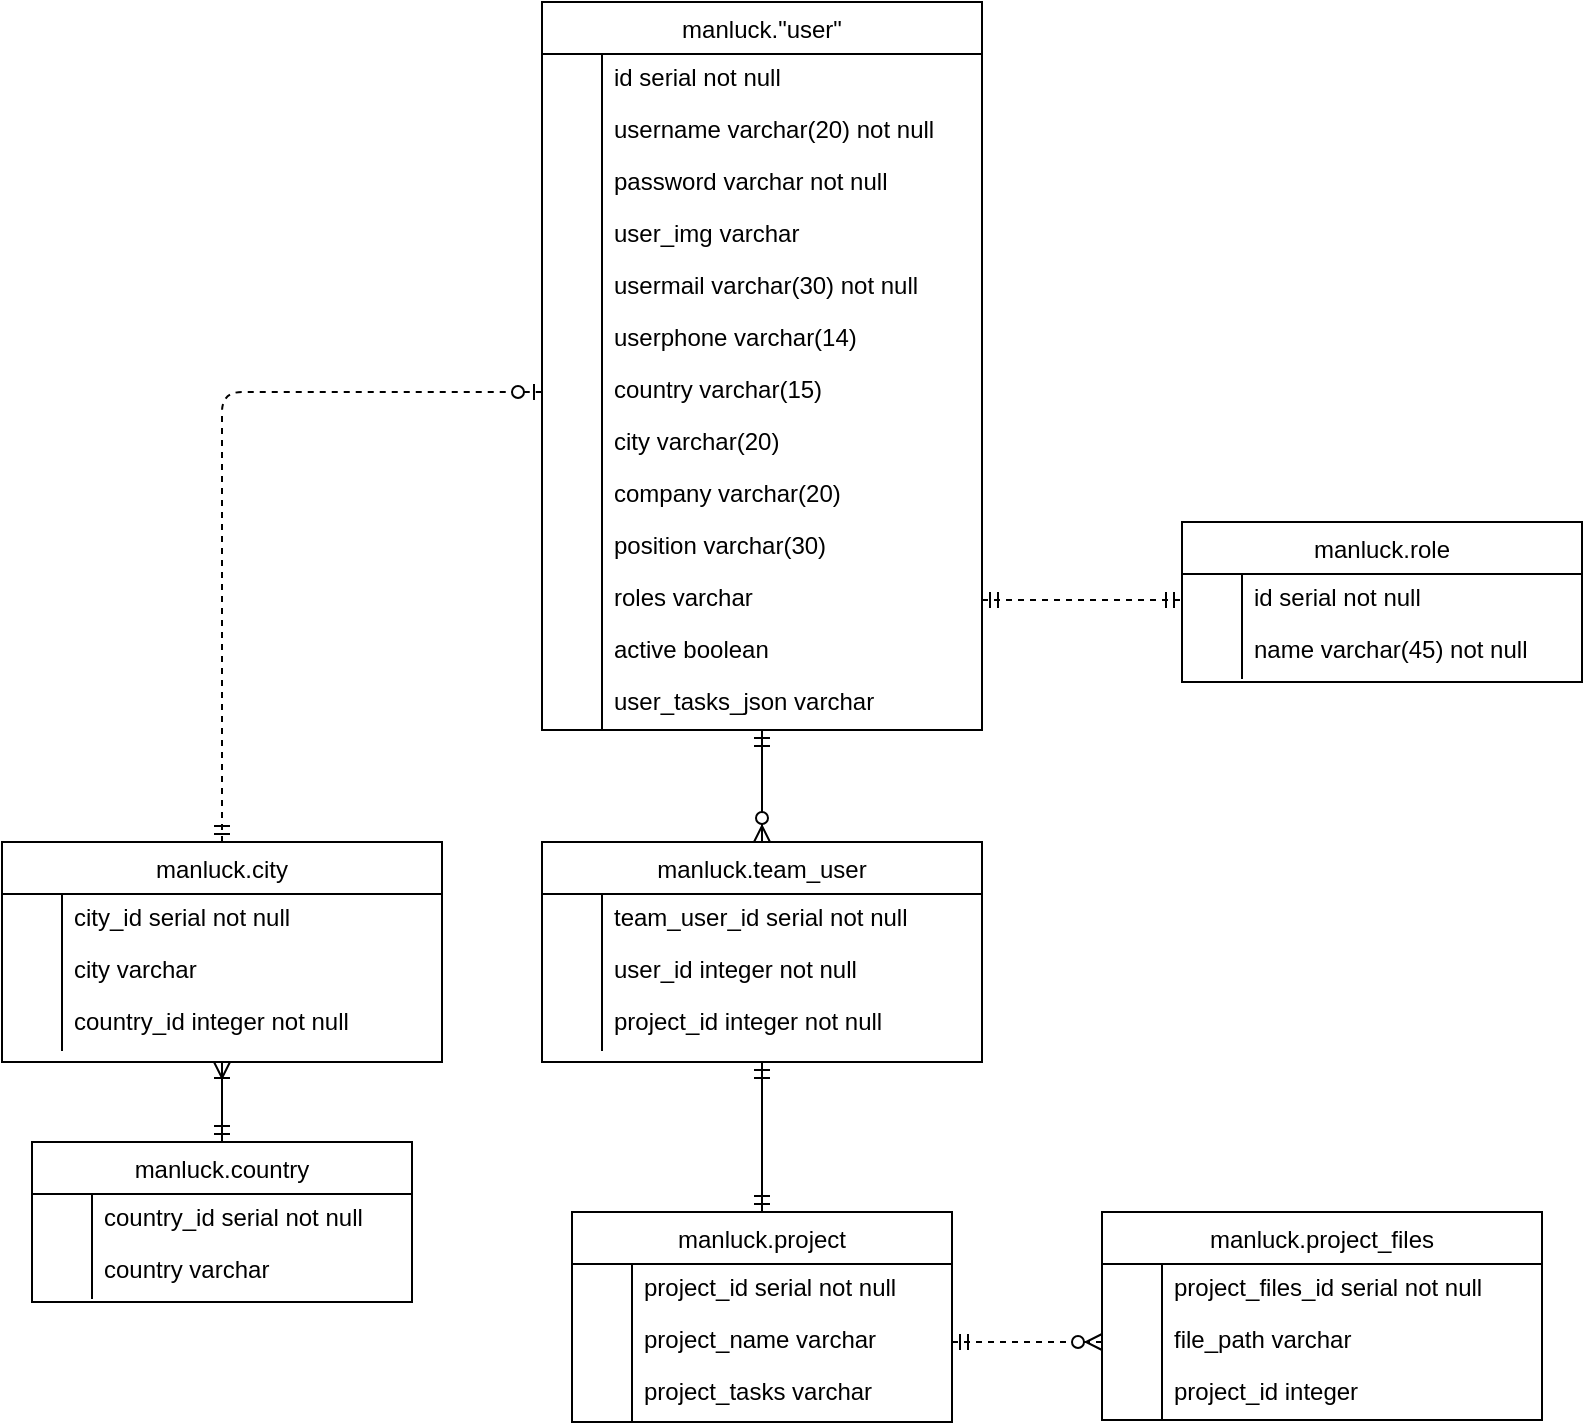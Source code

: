 <mxfile version="13.0.3" type="device"><diagram name="Page-1" id="2ca16b54-16f6-2749-3443-fa8db7711227"><mxGraphModel dx="1364" dy="1666" grid="1" gridSize="10" guides="1" tooltips="1" connect="1" arrows="1" fold="1" page="1" pageScale="1" pageWidth="1100" pageHeight="850" background="#ffffff" math="0" shadow="0"><root><mxCell id="0"/><mxCell id="1" parent="0"/><mxCell id="_XX49nDtG6Ku51426dU2-211" value="" style="fontSize=12;html=1;endArrow=ERoneToMany;startArrow=ERmandOne;exitX=0.5;exitY=0;exitDx=0;exitDy=0;entryX=0.5;entryY=1;entryDx=0;entryDy=0;" edge="1" parent="1" source="_XX49nDtG6Ku51426dU2-127" target="_XX49nDtG6Ku51426dU2-134"><mxGeometry width="100" height="100" relative="1" as="geometry"><mxPoint x="540" y="300" as="sourcePoint"/><mxPoint x="380" y="190" as="targetPoint"/></mxGeometry></mxCell><mxCell id="_XX49nDtG6Ku51426dU2-213" value="" style="edgeStyle=orthogonalEdgeStyle;fontSize=12;html=1;endArrow=ERzeroToOne;startArrow=ERmandOne;exitX=0.5;exitY=0;exitDx=0;exitDy=0;dashed=1;entryX=0;entryY=0.5;entryDx=0;entryDy=0;" edge="1" parent="1" source="_XX49nDtG6Ku51426dU2-134" target="_XX49nDtG6Ku51426dU2-102"><mxGeometry width="100" height="100" relative="1" as="geometry"><mxPoint x="260" y="-150" as="sourcePoint"/><mxPoint x="490" y="-260" as="targetPoint"/><Array as="points"><mxPoint x="380" y="-295"/></Array></mxGeometry></mxCell><mxCell id="_XX49nDtG6Ku51426dU2-214" value="" style="fontSize=12;html=1;endArrow=ERzeroToMany;startArrow=ERmandOne;entryX=0.5;entryY=0;entryDx=0;entryDy=0;" edge="1" parent="1" source="_XX49nDtG6Ku51426dU2-114" target="_XX49nDtG6Ku51426dU2-162"><mxGeometry width="100" height="100" relative="1" as="geometry"><mxPoint x="660" y="-50" as="sourcePoint"/><mxPoint x="470" y="-80" as="targetPoint"/></mxGeometry></mxCell><mxCell id="_XX49nDtG6Ku51426dU2-215" value="" style="fontSize=12;html=1;endArrow=ERmandOne;startArrow=ERmandOne;exitX=0.5;exitY=0;exitDx=0;exitDy=0;entryX=0.5;entryY=1;entryDx=0;entryDy=0;" edge="1" parent="1" source="_XX49nDtG6Ku51426dU2-153" target="_XX49nDtG6Ku51426dU2-162"><mxGeometry width="100" height="100" relative="1" as="geometry"><mxPoint x="385" y="203" as="sourcePoint"/><mxPoint x="635" y="21" as="targetPoint"/></mxGeometry></mxCell><mxCell id="_XX49nDtG6Ku51426dU2-217" value="" style="fontSize=12;html=1;endArrow=ERzeroToMany;startArrow=ERmandOne;dashed=1;exitX=1;exitY=0.5;exitDx=0;exitDy=0;entryX=0;entryY=0.5;entryDx=0;entryDy=0;" edge="1" parent="1" target="_XX49nDtG6Ku51426dU2-199"><mxGeometry width="100" height="100" relative="1" as="geometry"><mxPoint x="745" y="180" as="sourcePoint"/><mxPoint x="915" y="153" as="targetPoint"/></mxGeometry></mxCell><mxCell id="_XX49nDtG6Ku51426dU2-218" value="" style="fontSize=12;html=1;endArrow=ERmandOne;startArrow=ERmandOne;dashed=1;entryX=0;entryY=0.5;entryDx=0;entryDy=0;exitX=1;exitY=0.5;exitDx=0;exitDy=0;" edge="1" parent="1" target="_XX49nDtG6Ku51426dU2-117"><mxGeometry width="100" height="100" relative="1" as="geometry"><mxPoint x="760" y="-191" as="sourcePoint"/><mxPoint x="860" y="-220" as="targetPoint"/></mxGeometry></mxCell><mxCell id="_XX49nDtG6Ku51426dU2-75" value="manluck.&quot;user&quot;" style="swimlane;fontStyle=0;childLayout=stackLayout;horizontal=1;startSize=26;horizontalStack=0;resizeParent=1;resizeLast=0;collapsible=1;marginBottom=0;align=center;" vertex="1" parent="1"><mxGeometry x="540" y="-490" width="220" height="364" as="geometry"/></mxCell><mxCell id="_XX49nDtG6Ku51426dU2-76" value="id              serial      not null" style="shape=partialRectangle;top=0;left=0;right=0;bottom=0;align=left;verticalAlign=top;spacingTop=-2;fillColor=none;spacingLeft=34;spacingRight=4;overflow=hidden;rotatable=0;points=[[0,0.5],[1,0.5]];portConstraint=eastwest;dropTarget=0;" vertex="1" parent="_XX49nDtG6Ku51426dU2-75"><mxGeometry y="26" width="220" height="26" as="geometry"/></mxCell><mxCell id="_XX49nDtG6Ku51426dU2-77" value="" style="shape=partialRectangle;top=0;left=0;bottom=0;fillColor=none;align=left;verticalAlign=middle;spacingLeft=4;spacingRight=4;overflow=hidden;rotatable=0;points=[];portConstraint=eastwest;part=1;" vertex="1" connectable="0" parent="_XX49nDtG6Ku51426dU2-76"><mxGeometry width="30" height="26" as="geometry"/></mxCell><mxCell id="_XX49nDtG6Ku51426dU2-84" value="username        varchar(20) not null" style="shape=partialRectangle;top=0;left=0;right=0;bottom=0;align=left;verticalAlign=top;spacingTop=-2;fillColor=none;spacingLeft=34;spacingRight=4;overflow=hidden;rotatable=0;points=[[0,0.5],[1,0.5]];portConstraint=eastwest;dropTarget=0;" vertex="1" parent="_XX49nDtG6Ku51426dU2-75"><mxGeometry y="52" width="220" height="26" as="geometry"/></mxCell><mxCell id="_XX49nDtG6Ku51426dU2-85" value="" style="shape=partialRectangle;top=0;left=0;bottom=0;fillColor=none;align=left;verticalAlign=middle;spacingLeft=4;spacingRight=4;overflow=hidden;rotatable=0;points=[];portConstraint=eastwest;part=1;" vertex="1" connectable="0" parent="_XX49nDtG6Ku51426dU2-84"><mxGeometry width="30" height="26" as="geometry"/></mxCell><mxCell id="_XX49nDtG6Ku51426dU2-86" value="password        varchar     not null" style="shape=partialRectangle;top=0;left=0;right=0;bottom=0;align=left;verticalAlign=top;spacingTop=-2;fillColor=none;spacingLeft=34;spacingRight=4;overflow=hidden;rotatable=0;points=[[0,0.5],[1,0.5]];portConstraint=eastwest;dropTarget=0;" vertex="1" parent="_XX49nDtG6Ku51426dU2-75"><mxGeometry y="78" width="220" height="26" as="geometry"/></mxCell><mxCell id="_XX49nDtG6Ku51426dU2-87" value="" style="shape=partialRectangle;top=0;left=0;bottom=0;fillColor=none;align=left;verticalAlign=middle;spacingLeft=4;spacingRight=4;overflow=hidden;rotatable=0;points=[];portConstraint=eastwest;part=1;" vertex="1" connectable="0" parent="_XX49nDtG6Ku51426dU2-86"><mxGeometry width="30" height="26" as="geometry"/></mxCell><mxCell id="_XX49nDtG6Ku51426dU2-88" value="user_img        varchar" style="shape=partialRectangle;top=0;left=0;right=0;bottom=0;align=left;verticalAlign=top;spacingTop=-2;fillColor=none;spacingLeft=34;spacingRight=4;overflow=hidden;rotatable=0;points=[[0,0.5],[1,0.5]];portConstraint=eastwest;dropTarget=0;" vertex="1" parent="_XX49nDtG6Ku51426dU2-75"><mxGeometry y="104" width="220" height="26" as="geometry"/></mxCell><mxCell id="_XX49nDtG6Ku51426dU2-89" value="" style="shape=partialRectangle;top=0;left=0;bottom=0;fillColor=none;align=left;verticalAlign=middle;spacingLeft=4;spacingRight=4;overflow=hidden;rotatable=0;points=[];portConstraint=eastwest;part=1;" vertex="1" connectable="0" parent="_XX49nDtG6Ku51426dU2-88"><mxGeometry width="30" height="26" as="geometry"/></mxCell><mxCell id="_XX49nDtG6Ku51426dU2-90" value="usermail        varchar(30) not null" style="shape=partialRectangle;top=0;left=0;right=0;bottom=0;align=left;verticalAlign=top;spacingTop=-2;fillColor=none;spacingLeft=34;spacingRight=4;overflow=hidden;rotatable=0;points=[[0,0.5],[1,0.5]];portConstraint=eastwest;dropTarget=0;" vertex="1" parent="_XX49nDtG6Ku51426dU2-75"><mxGeometry y="130" width="220" height="26" as="geometry"/></mxCell><mxCell id="_XX49nDtG6Ku51426dU2-91" value="" style="shape=partialRectangle;top=0;left=0;bottom=0;fillColor=none;align=left;verticalAlign=middle;spacingLeft=4;spacingRight=4;overflow=hidden;rotatable=0;points=[];portConstraint=eastwest;part=1;" vertex="1" connectable="0" parent="_XX49nDtG6Ku51426dU2-90"><mxGeometry width="30" height="26" as="geometry"/></mxCell><mxCell id="_XX49nDtG6Ku51426dU2-100" value="userphone       varchar(14)" style="shape=partialRectangle;top=0;left=0;right=0;bottom=0;align=left;verticalAlign=top;spacingTop=-2;fillColor=none;spacingLeft=34;spacingRight=4;overflow=hidden;rotatable=0;points=[[0,0.5],[1,0.5]];portConstraint=eastwest;dropTarget=0;" vertex="1" parent="_XX49nDtG6Ku51426dU2-75"><mxGeometry y="156" width="220" height="26" as="geometry"/></mxCell><mxCell id="_XX49nDtG6Ku51426dU2-101" value="" style="shape=partialRectangle;top=0;left=0;bottom=0;fillColor=none;align=left;verticalAlign=middle;spacingLeft=4;spacingRight=4;overflow=hidden;rotatable=0;points=[];portConstraint=eastwest;part=1;" vertex="1" connectable="0" parent="_XX49nDtG6Ku51426dU2-100"><mxGeometry width="30" height="26" as="geometry"/></mxCell><mxCell id="_XX49nDtG6Ku51426dU2-102" value="country         varchar(15)" style="shape=partialRectangle;top=0;left=0;right=0;bottom=0;align=left;verticalAlign=top;spacingTop=-2;fillColor=none;spacingLeft=34;spacingRight=4;overflow=hidden;rotatable=0;points=[[0,0.5],[1,0.5]];portConstraint=eastwest;dropTarget=0;" vertex="1" parent="_XX49nDtG6Ku51426dU2-75"><mxGeometry y="182" width="220" height="26" as="geometry"/></mxCell><mxCell id="_XX49nDtG6Ku51426dU2-103" value="" style="shape=partialRectangle;top=0;left=0;bottom=0;fillColor=none;align=left;verticalAlign=middle;spacingLeft=4;spacingRight=4;overflow=hidden;rotatable=0;points=[];portConstraint=eastwest;part=1;" vertex="1" connectable="0" parent="_XX49nDtG6Ku51426dU2-102"><mxGeometry width="30" height="26" as="geometry"/></mxCell><mxCell id="_XX49nDtG6Ku51426dU2-104" value="city            varchar(20)" style="shape=partialRectangle;top=0;left=0;right=0;bottom=0;align=left;verticalAlign=top;spacingTop=-2;fillColor=none;spacingLeft=34;spacingRight=4;overflow=hidden;rotatable=0;points=[[0,0.5],[1,0.5]];portConstraint=eastwest;dropTarget=0;" vertex="1" parent="_XX49nDtG6Ku51426dU2-75"><mxGeometry y="208" width="220" height="26" as="geometry"/></mxCell><mxCell id="_XX49nDtG6Ku51426dU2-105" value="" style="shape=partialRectangle;top=0;left=0;bottom=0;fillColor=none;align=left;verticalAlign=middle;spacingLeft=4;spacingRight=4;overflow=hidden;rotatable=0;points=[];portConstraint=eastwest;part=1;" vertex="1" connectable="0" parent="_XX49nDtG6Ku51426dU2-104"><mxGeometry width="30" height="26" as="geometry"/></mxCell><mxCell id="_XX49nDtG6Ku51426dU2-106" value="company         varchar(20)" style="shape=partialRectangle;top=0;left=0;right=0;bottom=0;align=left;verticalAlign=top;spacingTop=-2;fillColor=none;spacingLeft=34;spacingRight=4;overflow=hidden;rotatable=0;points=[[0,0.5],[1,0.5]];portConstraint=eastwest;dropTarget=0;" vertex="1" parent="_XX49nDtG6Ku51426dU2-75"><mxGeometry y="234" width="220" height="26" as="geometry"/></mxCell><mxCell id="_XX49nDtG6Ku51426dU2-107" value="" style="shape=partialRectangle;top=0;left=0;bottom=0;fillColor=none;align=left;verticalAlign=middle;spacingLeft=4;spacingRight=4;overflow=hidden;rotatable=0;points=[];portConstraint=eastwest;part=1;" vertex="1" connectable="0" parent="_XX49nDtG6Ku51426dU2-106"><mxGeometry width="30" height="26" as="geometry"/></mxCell><mxCell id="_XX49nDtG6Ku51426dU2-108" value="position        varchar(30)" style="shape=partialRectangle;top=0;left=0;right=0;bottom=0;align=left;verticalAlign=top;spacingTop=-2;fillColor=none;spacingLeft=34;spacingRight=4;overflow=hidden;rotatable=0;points=[[0,0.5],[1,0.5]];portConstraint=eastwest;dropTarget=0;" vertex="1" parent="_XX49nDtG6Ku51426dU2-75"><mxGeometry y="260" width="220" height="26" as="geometry"/></mxCell><mxCell id="_XX49nDtG6Ku51426dU2-109" value="" style="shape=partialRectangle;top=0;left=0;bottom=0;fillColor=none;align=left;verticalAlign=middle;spacingLeft=4;spacingRight=4;overflow=hidden;rotatable=0;points=[];portConstraint=eastwest;part=1;" vertex="1" connectable="0" parent="_XX49nDtG6Ku51426dU2-108"><mxGeometry width="30" height="26" as="geometry"/></mxCell><mxCell id="_XX49nDtG6Ku51426dU2-110" value="roles           varchar" style="shape=partialRectangle;top=0;left=0;right=0;bottom=0;align=left;verticalAlign=top;spacingTop=-2;fillColor=none;spacingLeft=34;spacingRight=4;overflow=hidden;rotatable=0;points=[[0,0.5],[1,0.5]];portConstraint=eastwest;dropTarget=0;" vertex="1" parent="_XX49nDtG6Ku51426dU2-75"><mxGeometry y="286" width="220" height="26" as="geometry"/></mxCell><mxCell id="_XX49nDtG6Ku51426dU2-111" value="" style="shape=partialRectangle;top=0;left=0;bottom=0;fillColor=none;align=left;verticalAlign=middle;spacingLeft=4;spacingRight=4;overflow=hidden;rotatable=0;points=[];portConstraint=eastwest;part=1;" vertex="1" connectable="0" parent="_XX49nDtG6Ku51426dU2-110"><mxGeometry width="30" height="26" as="geometry"/></mxCell><mxCell id="_XX49nDtG6Ku51426dU2-112" value="active          boolean" style="shape=partialRectangle;top=0;left=0;right=0;bottom=0;align=left;verticalAlign=top;spacingTop=-2;fillColor=none;spacingLeft=34;spacingRight=4;overflow=hidden;rotatable=0;points=[[0,0.5],[1,0.5]];portConstraint=eastwest;dropTarget=0;" vertex="1" parent="_XX49nDtG6Ku51426dU2-75"><mxGeometry y="312" width="220" height="26" as="geometry"/></mxCell><mxCell id="_XX49nDtG6Ku51426dU2-113" value="" style="shape=partialRectangle;top=0;left=0;bottom=0;fillColor=none;align=left;verticalAlign=middle;spacingLeft=4;spacingRight=4;overflow=hidden;rotatable=0;points=[];portConstraint=eastwest;part=1;" vertex="1" connectable="0" parent="_XX49nDtG6Ku51426dU2-112"><mxGeometry width="30" height="26" as="geometry"/></mxCell><mxCell id="_XX49nDtG6Ku51426dU2-114" value="user_tasks_json varchar" style="shape=partialRectangle;top=0;left=0;right=0;bottom=0;align=left;verticalAlign=top;spacingTop=-2;fillColor=none;spacingLeft=34;spacingRight=4;overflow=hidden;rotatable=0;points=[[0,0.5],[1,0.5]];portConstraint=eastwest;dropTarget=0;" vertex="1" parent="_XX49nDtG6Ku51426dU2-75"><mxGeometry y="338" width="220" height="26" as="geometry"/></mxCell><mxCell id="_XX49nDtG6Ku51426dU2-115" value="" style="shape=partialRectangle;top=0;left=0;bottom=0;fillColor=none;align=left;verticalAlign=middle;spacingLeft=4;spacingRight=4;overflow=hidden;rotatable=0;points=[];portConstraint=eastwest;part=1;" vertex="1" connectable="0" parent="_XX49nDtG6Ku51426dU2-114"><mxGeometry width="30" height="26" as="geometry"/></mxCell><mxCell id="_XX49nDtG6Ku51426dU2-153" value="manluck.project" style="swimlane;fontStyle=0;childLayout=stackLayout;horizontal=1;startSize=26;horizontalStack=0;resizeParent=1;resizeLast=0;collapsible=1;marginBottom=0;align=center;" vertex="1" parent="1"><mxGeometry x="555" y="115" width="190" height="105" as="geometry"/></mxCell><mxCell id="_XX49nDtG6Ku51426dU2-154" value="project_id    serial not null" style="shape=partialRectangle;top=0;left=0;right=0;bottom=0;align=left;verticalAlign=top;spacingTop=-2;fillColor=none;spacingLeft=34;spacingRight=4;overflow=hidden;rotatable=0;points=[[0,0.5],[1,0.5]];portConstraint=eastwest;dropTarget=0;" vertex="1" parent="_XX49nDtG6Ku51426dU2-153"><mxGeometry y="26" width="190" height="26" as="geometry"/></mxCell><mxCell id="_XX49nDtG6Ku51426dU2-155" value="" style="shape=partialRectangle;top=0;left=0;bottom=0;fillColor=none;align=left;verticalAlign=middle;spacingLeft=4;spacingRight=4;overflow=hidden;rotatable=0;points=[];portConstraint=eastwest;part=1;" vertex="1" connectable="0" parent="_XX49nDtG6Ku51426dU2-154"><mxGeometry width="30" height="26" as="geometry"/></mxCell><mxCell id="_XX49nDtG6Ku51426dU2-158" value="project_name  varchar" style="shape=partialRectangle;top=0;left=0;right=0;bottom=0;align=left;verticalAlign=top;spacingTop=-2;fillColor=none;spacingLeft=34;spacingRight=4;overflow=hidden;rotatable=0;points=[[0,0.5],[1,0.5]];portConstraint=eastwest;dropTarget=0;" vertex="1" parent="_XX49nDtG6Ku51426dU2-153"><mxGeometry y="52" width="190" height="26" as="geometry"/></mxCell><mxCell id="_XX49nDtG6Ku51426dU2-159" value="" style="shape=partialRectangle;top=0;left=0;bottom=0;fillColor=none;align=left;verticalAlign=middle;spacingLeft=4;spacingRight=4;overflow=hidden;rotatable=0;points=[];portConstraint=eastwest;part=1;" vertex="1" connectable="0" parent="_XX49nDtG6Ku51426dU2-158"><mxGeometry width="30" height="26" as="geometry"/></mxCell><mxCell id="_XX49nDtG6Ku51426dU2-160" value="project_tasks varchar" style="shape=partialRectangle;top=0;left=0;right=0;bottom=0;align=left;verticalAlign=top;spacingTop=-2;fillColor=none;spacingLeft=34;spacingRight=4;overflow=hidden;rotatable=0;points=[[0,0.5],[1,0.5]];portConstraint=eastwest;dropTarget=0;" vertex="1" parent="_XX49nDtG6Ku51426dU2-153"><mxGeometry y="78" width="190" height="26" as="geometry"/></mxCell><mxCell id="_XX49nDtG6Ku51426dU2-161" value="" style="shape=partialRectangle;top=0;left=0;bottom=0;fillColor=none;align=left;verticalAlign=middle;spacingLeft=4;spacingRight=4;overflow=hidden;rotatable=0;points=[];portConstraint=eastwest;part=1;" vertex="1" connectable="0" parent="_XX49nDtG6Ku51426dU2-160"><mxGeometry width="30" height="26" as="geometry"/></mxCell><mxCell id="_XX49nDtG6Ku51426dU2-194" value="manluck.project_files" style="swimlane;fontStyle=0;childLayout=stackLayout;horizontal=1;startSize=26;horizontalStack=0;resizeParent=1;resizeLast=0;collapsible=1;marginBottom=0;align=center;" vertex="1" parent="1"><mxGeometry x="820" y="115" width="220" height="104" as="geometry"/></mxCell><mxCell id="_XX49nDtG6Ku51426dU2-195" value="project_files_id   serial not null" style="shape=partialRectangle;top=0;left=0;right=0;bottom=0;align=left;verticalAlign=top;spacingTop=-2;fillColor=none;spacingLeft=34;spacingRight=4;overflow=hidden;rotatable=0;points=[[0,0.5],[1,0.5]];portConstraint=eastwest;dropTarget=0;" vertex="1" parent="_XX49nDtG6Ku51426dU2-194"><mxGeometry y="26" width="220" height="26" as="geometry"/></mxCell><mxCell id="_XX49nDtG6Ku51426dU2-196" value="" style="shape=partialRectangle;top=0;left=0;bottom=0;fillColor=none;align=left;verticalAlign=middle;spacingLeft=4;spacingRight=4;overflow=hidden;rotatable=0;points=[];portConstraint=eastwest;part=1;" vertex="1" connectable="0" parent="_XX49nDtG6Ku51426dU2-195"><mxGeometry width="30" height="26" as="geometry"/></mxCell><mxCell id="_XX49nDtG6Ku51426dU2-199" value="file_path          varchar" style="shape=partialRectangle;top=0;left=0;right=0;bottom=0;align=left;verticalAlign=top;spacingTop=-2;fillColor=none;spacingLeft=34;spacingRight=4;overflow=hidden;rotatable=0;points=[[0,0.5],[1,0.5]];portConstraint=eastwest;dropTarget=0;" vertex="1" parent="_XX49nDtG6Ku51426dU2-194"><mxGeometry y="52" width="220" height="26" as="geometry"/></mxCell><mxCell id="_XX49nDtG6Ku51426dU2-200" value="" style="shape=partialRectangle;top=0;left=0;bottom=0;fillColor=none;align=left;verticalAlign=middle;spacingLeft=4;spacingRight=4;overflow=hidden;rotatable=0;points=[];portConstraint=eastwest;part=1;" vertex="1" connectable="0" parent="_XX49nDtG6Ku51426dU2-199"><mxGeometry width="30" height="26" as="geometry"/></mxCell><mxCell id="_XX49nDtG6Ku51426dU2-220" value="project_id integer" style="shape=partialRectangle;top=0;left=0;right=0;bottom=0;align=left;verticalAlign=top;spacingTop=-2;fillColor=none;spacingLeft=34;spacingRight=4;overflow=hidden;rotatable=0;points=[[0,0.5],[1,0.5]];portConstraint=eastwest;dropTarget=0;" vertex="1" parent="_XX49nDtG6Ku51426dU2-194"><mxGeometry y="78" width="220" height="26" as="geometry"/></mxCell><mxCell id="_XX49nDtG6Ku51426dU2-221" value="" style="shape=partialRectangle;top=0;left=0;bottom=0;fillColor=none;align=left;verticalAlign=middle;spacingLeft=4;spacingRight=4;overflow=hidden;rotatable=0;points=[];portConstraint=eastwest;part=1;" vertex="1" connectable="0" parent="_XX49nDtG6Ku51426dU2-220"><mxGeometry width="30" height="26" as="geometry"/></mxCell><mxCell id="_XX49nDtG6Ku51426dU2-162" value="manluck.team_user" style="swimlane;fontStyle=0;childLayout=stackLayout;horizontal=1;startSize=26;horizontalStack=0;resizeParent=1;resizeLast=0;collapsible=1;marginBottom=0;align=center;" vertex="1" parent="1"><mxGeometry x="540" y="-70" width="220" height="110" as="geometry"/></mxCell><mxCell id="_XX49nDtG6Ku51426dU2-163" value="team_user_id serial  not null" style="shape=partialRectangle;top=0;left=0;right=0;bottom=0;align=left;verticalAlign=top;spacingTop=-2;fillColor=none;spacingLeft=34;spacingRight=4;overflow=hidden;rotatable=0;points=[[0,0.5],[1,0.5]];portConstraint=eastwest;dropTarget=0;" vertex="1" parent="_XX49nDtG6Ku51426dU2-162"><mxGeometry y="26" width="220" height="26" as="geometry"/></mxCell><mxCell id="_XX49nDtG6Ku51426dU2-164" value="" style="shape=partialRectangle;top=0;left=0;bottom=0;fillColor=none;align=left;verticalAlign=middle;spacingLeft=4;spacingRight=4;overflow=hidden;rotatable=0;points=[];portConstraint=eastwest;part=1;" vertex="1" connectable="0" parent="_XX49nDtG6Ku51426dU2-163"><mxGeometry width="30" height="26" as="geometry"/></mxCell><mxCell id="_XX49nDtG6Ku51426dU2-169" value="user_id      integer not null" style="shape=partialRectangle;top=0;left=0;right=0;bottom=0;align=left;verticalAlign=top;spacingTop=-2;fillColor=none;spacingLeft=34;spacingRight=4;overflow=hidden;rotatable=0;points=[[0,0.5],[1,0.5]];portConstraint=eastwest;dropTarget=0;" vertex="1" parent="_XX49nDtG6Ku51426dU2-162"><mxGeometry y="52" width="220" height="26" as="geometry"/></mxCell><mxCell id="_XX49nDtG6Ku51426dU2-170" value="" style="shape=partialRectangle;top=0;left=0;bottom=0;fillColor=none;align=left;verticalAlign=middle;spacingLeft=4;spacingRight=4;overflow=hidden;rotatable=0;points=[];portConstraint=eastwest;part=1;" vertex="1" connectable="0" parent="_XX49nDtG6Ku51426dU2-169"><mxGeometry width="30" height="26" as="geometry"/></mxCell><mxCell id="_XX49nDtG6Ku51426dU2-177" value="project_id   integer not null" style="shape=partialRectangle;top=0;left=0;right=0;bottom=0;align=left;verticalAlign=top;spacingTop=-2;fillColor=none;spacingLeft=34;spacingRight=4;overflow=hidden;rotatable=0;points=[[0,0.5],[1,0.5]];portConstraint=eastwest;dropTarget=0;" vertex="1" parent="_XX49nDtG6Ku51426dU2-162"><mxGeometry y="78" width="220" height="26" as="geometry"/></mxCell><mxCell id="_XX49nDtG6Ku51426dU2-178" value="" style="shape=partialRectangle;top=0;left=0;bottom=0;fillColor=none;align=left;verticalAlign=middle;spacingLeft=4;spacingRight=4;overflow=hidden;rotatable=0;points=[];portConstraint=eastwest;part=1;" vertex="1" connectable="0" parent="_XX49nDtG6Ku51426dU2-177"><mxGeometry width="30" height="26" as="geometry"/></mxCell><mxCell id="_XX49nDtG6Ku51426dU2-116" value="manluck.role" style="swimlane;fontStyle=0;childLayout=stackLayout;horizontal=1;startSize=26;horizontalStack=0;resizeParent=1;resizeLast=0;collapsible=1;marginBottom=0;align=center;" vertex="1" parent="1"><mxGeometry x="860" y="-230" width="200" height="80" as="geometry"/></mxCell><mxCell id="_XX49nDtG6Ku51426dU2-117" value="id   serial      not null" style="shape=partialRectangle;top=0;left=0;right=0;bottom=0;align=left;verticalAlign=top;spacingTop=-2;fillColor=none;spacingLeft=34;spacingRight=4;overflow=hidden;rotatable=0;points=[[0,0.5],[1,0.5]];portConstraint=eastwest;dropTarget=0;" vertex="1" parent="_XX49nDtG6Ku51426dU2-116"><mxGeometry y="26" width="200" height="26" as="geometry"/></mxCell><mxCell id="_XX49nDtG6Ku51426dU2-118" value="" style="shape=partialRectangle;top=0;left=0;bottom=0;fillColor=none;align=left;verticalAlign=middle;spacingLeft=4;spacingRight=4;overflow=hidden;rotatable=0;points=[];portConstraint=eastwest;part=1;" vertex="1" connectable="0" parent="_XX49nDtG6Ku51426dU2-117"><mxGeometry width="30" height="26" as="geometry"/></mxCell><mxCell id="_XX49nDtG6Ku51426dU2-121" value="name varchar(45) not null" style="shape=partialRectangle;top=0;left=0;right=0;bottom=0;align=left;verticalAlign=top;spacingTop=-2;fillColor=none;spacingLeft=34;spacingRight=4;overflow=hidden;rotatable=0;points=[[0,0.5],[1,0.5]];portConstraint=eastwest;dropTarget=0;" vertex="1" parent="_XX49nDtG6Ku51426dU2-116"><mxGeometry y="52" width="200" height="26" as="geometry"/></mxCell><mxCell id="_XX49nDtG6Ku51426dU2-122" value="" style="shape=partialRectangle;top=0;left=0;bottom=0;fillColor=none;align=left;verticalAlign=middle;spacingLeft=4;spacingRight=4;overflow=hidden;rotatable=0;points=[];portConstraint=eastwest;part=1;" vertex="1" connectable="0" parent="_XX49nDtG6Ku51426dU2-121"><mxGeometry width="30" height="26" as="geometry"/></mxCell><mxCell id="_XX49nDtG6Ku51426dU2-134" value="manluck.city" style="swimlane;fontStyle=0;childLayout=stackLayout;horizontal=1;startSize=26;horizontalStack=0;resizeParent=1;resizeLast=0;collapsible=1;marginBottom=0;align=center;" vertex="1" parent="1"><mxGeometry x="270" y="-70" width="220" height="110" as="geometry"/></mxCell><mxCell id="_XX49nDtG6Ku51426dU2-135" value="city_id    serial  not null" style="shape=partialRectangle;top=0;left=0;right=0;bottom=0;align=left;verticalAlign=top;spacingTop=-2;fillColor=none;spacingLeft=34;spacingRight=4;overflow=hidden;rotatable=0;points=[[0,0.5],[1,0.5]];portConstraint=eastwest;dropTarget=0;" vertex="1" parent="_XX49nDtG6Ku51426dU2-134"><mxGeometry y="26" width="220" height="26" as="geometry"/></mxCell><mxCell id="_XX49nDtG6Ku51426dU2-136" value="" style="shape=partialRectangle;top=0;left=0;bottom=0;fillColor=none;align=left;verticalAlign=middle;spacingLeft=4;spacingRight=4;overflow=hidden;rotatable=0;points=[];portConstraint=eastwest;part=1;" vertex="1" connectable="0" parent="_XX49nDtG6Ku51426dU2-135"><mxGeometry width="30" height="26" as="geometry"/></mxCell><mxCell id="_XX49nDtG6Ku51426dU2-141" value="city       varchar" style="shape=partialRectangle;top=0;left=0;right=0;bottom=0;align=left;verticalAlign=top;spacingTop=-2;fillColor=none;spacingLeft=34;spacingRight=4;overflow=hidden;rotatable=0;points=[[0,0.5],[1,0.5]];portConstraint=eastwest;dropTarget=0;" vertex="1" parent="_XX49nDtG6Ku51426dU2-134"><mxGeometry y="52" width="220" height="26" as="geometry"/></mxCell><mxCell id="_XX49nDtG6Ku51426dU2-142" value="" style="shape=partialRectangle;top=0;left=0;bottom=0;fillColor=none;align=left;verticalAlign=middle;spacingLeft=4;spacingRight=4;overflow=hidden;rotatable=0;points=[];portConstraint=eastwest;part=1;" vertex="1" connectable="0" parent="_XX49nDtG6Ku51426dU2-141"><mxGeometry width="30" height="26" as="geometry"/></mxCell><mxCell id="_XX49nDtG6Ku51426dU2-143" value="country_id integer not null" style="shape=partialRectangle;top=0;left=0;right=0;bottom=0;align=left;verticalAlign=top;spacingTop=-2;fillColor=none;spacingLeft=34;spacingRight=4;overflow=hidden;rotatable=0;points=[[0,0.5],[1,0.5]];portConstraint=eastwest;dropTarget=0;" vertex="1" parent="_XX49nDtG6Ku51426dU2-134"><mxGeometry y="78" width="220" height="26" as="geometry"/></mxCell><mxCell id="_XX49nDtG6Ku51426dU2-144" value="" style="shape=partialRectangle;top=0;left=0;bottom=0;fillColor=none;align=left;verticalAlign=middle;spacingLeft=4;spacingRight=4;overflow=hidden;rotatable=0;points=[];portConstraint=eastwest;part=1;" vertex="1" connectable="0" parent="_XX49nDtG6Ku51426dU2-143"><mxGeometry width="30" height="26" as="geometry"/></mxCell><mxCell id="_XX49nDtG6Ku51426dU2-127" value="manluck.country" style="swimlane;fontStyle=0;childLayout=stackLayout;horizontal=1;startSize=26;horizontalStack=0;resizeParent=1;resizeLast=0;collapsible=1;marginBottom=0;align=center;" vertex="1" parent="1"><mxGeometry x="285" y="80" width="190" height="80" as="geometry"/></mxCell><mxCell id="_XX49nDtG6Ku51426dU2-128" value="country_id serial not null" style="shape=partialRectangle;top=0;left=0;right=0;bottom=0;align=left;verticalAlign=top;spacingTop=-2;fillColor=none;spacingLeft=34;spacingRight=4;overflow=hidden;rotatable=0;points=[[0,0.5],[1,0.5]];portConstraint=eastwest;dropTarget=0;" vertex="1" parent="_XX49nDtG6Ku51426dU2-127"><mxGeometry y="26" width="190" height="26" as="geometry"/></mxCell><mxCell id="_XX49nDtG6Ku51426dU2-129" value="" style="shape=partialRectangle;top=0;left=0;bottom=0;fillColor=none;align=left;verticalAlign=middle;spacingLeft=4;spacingRight=4;overflow=hidden;rotatable=0;points=[];portConstraint=eastwest;part=1;" vertex="1" connectable="0" parent="_XX49nDtG6Ku51426dU2-128"><mxGeometry width="30" height="26" as="geometry"/></mxCell><mxCell id="_XX49nDtG6Ku51426dU2-132" value="country    varchar" style="shape=partialRectangle;top=0;left=0;right=0;bottom=0;align=left;verticalAlign=top;spacingTop=-2;fillColor=none;spacingLeft=34;spacingRight=4;overflow=hidden;rotatable=0;points=[[0,0.5],[1,0.5]];portConstraint=eastwest;dropTarget=0;" vertex="1" parent="_XX49nDtG6Ku51426dU2-127"><mxGeometry y="52" width="190" height="26" as="geometry"/></mxCell><mxCell id="_XX49nDtG6Ku51426dU2-133" value="" style="shape=partialRectangle;top=0;left=0;bottom=0;fillColor=none;align=left;verticalAlign=middle;spacingLeft=4;spacingRight=4;overflow=hidden;rotatable=0;points=[];portConstraint=eastwest;part=1;" vertex="1" connectable="0" parent="_XX49nDtG6Ku51426dU2-132"><mxGeometry width="30" height="26" as="geometry"/></mxCell></root></mxGraphModel></diagram></mxfile>